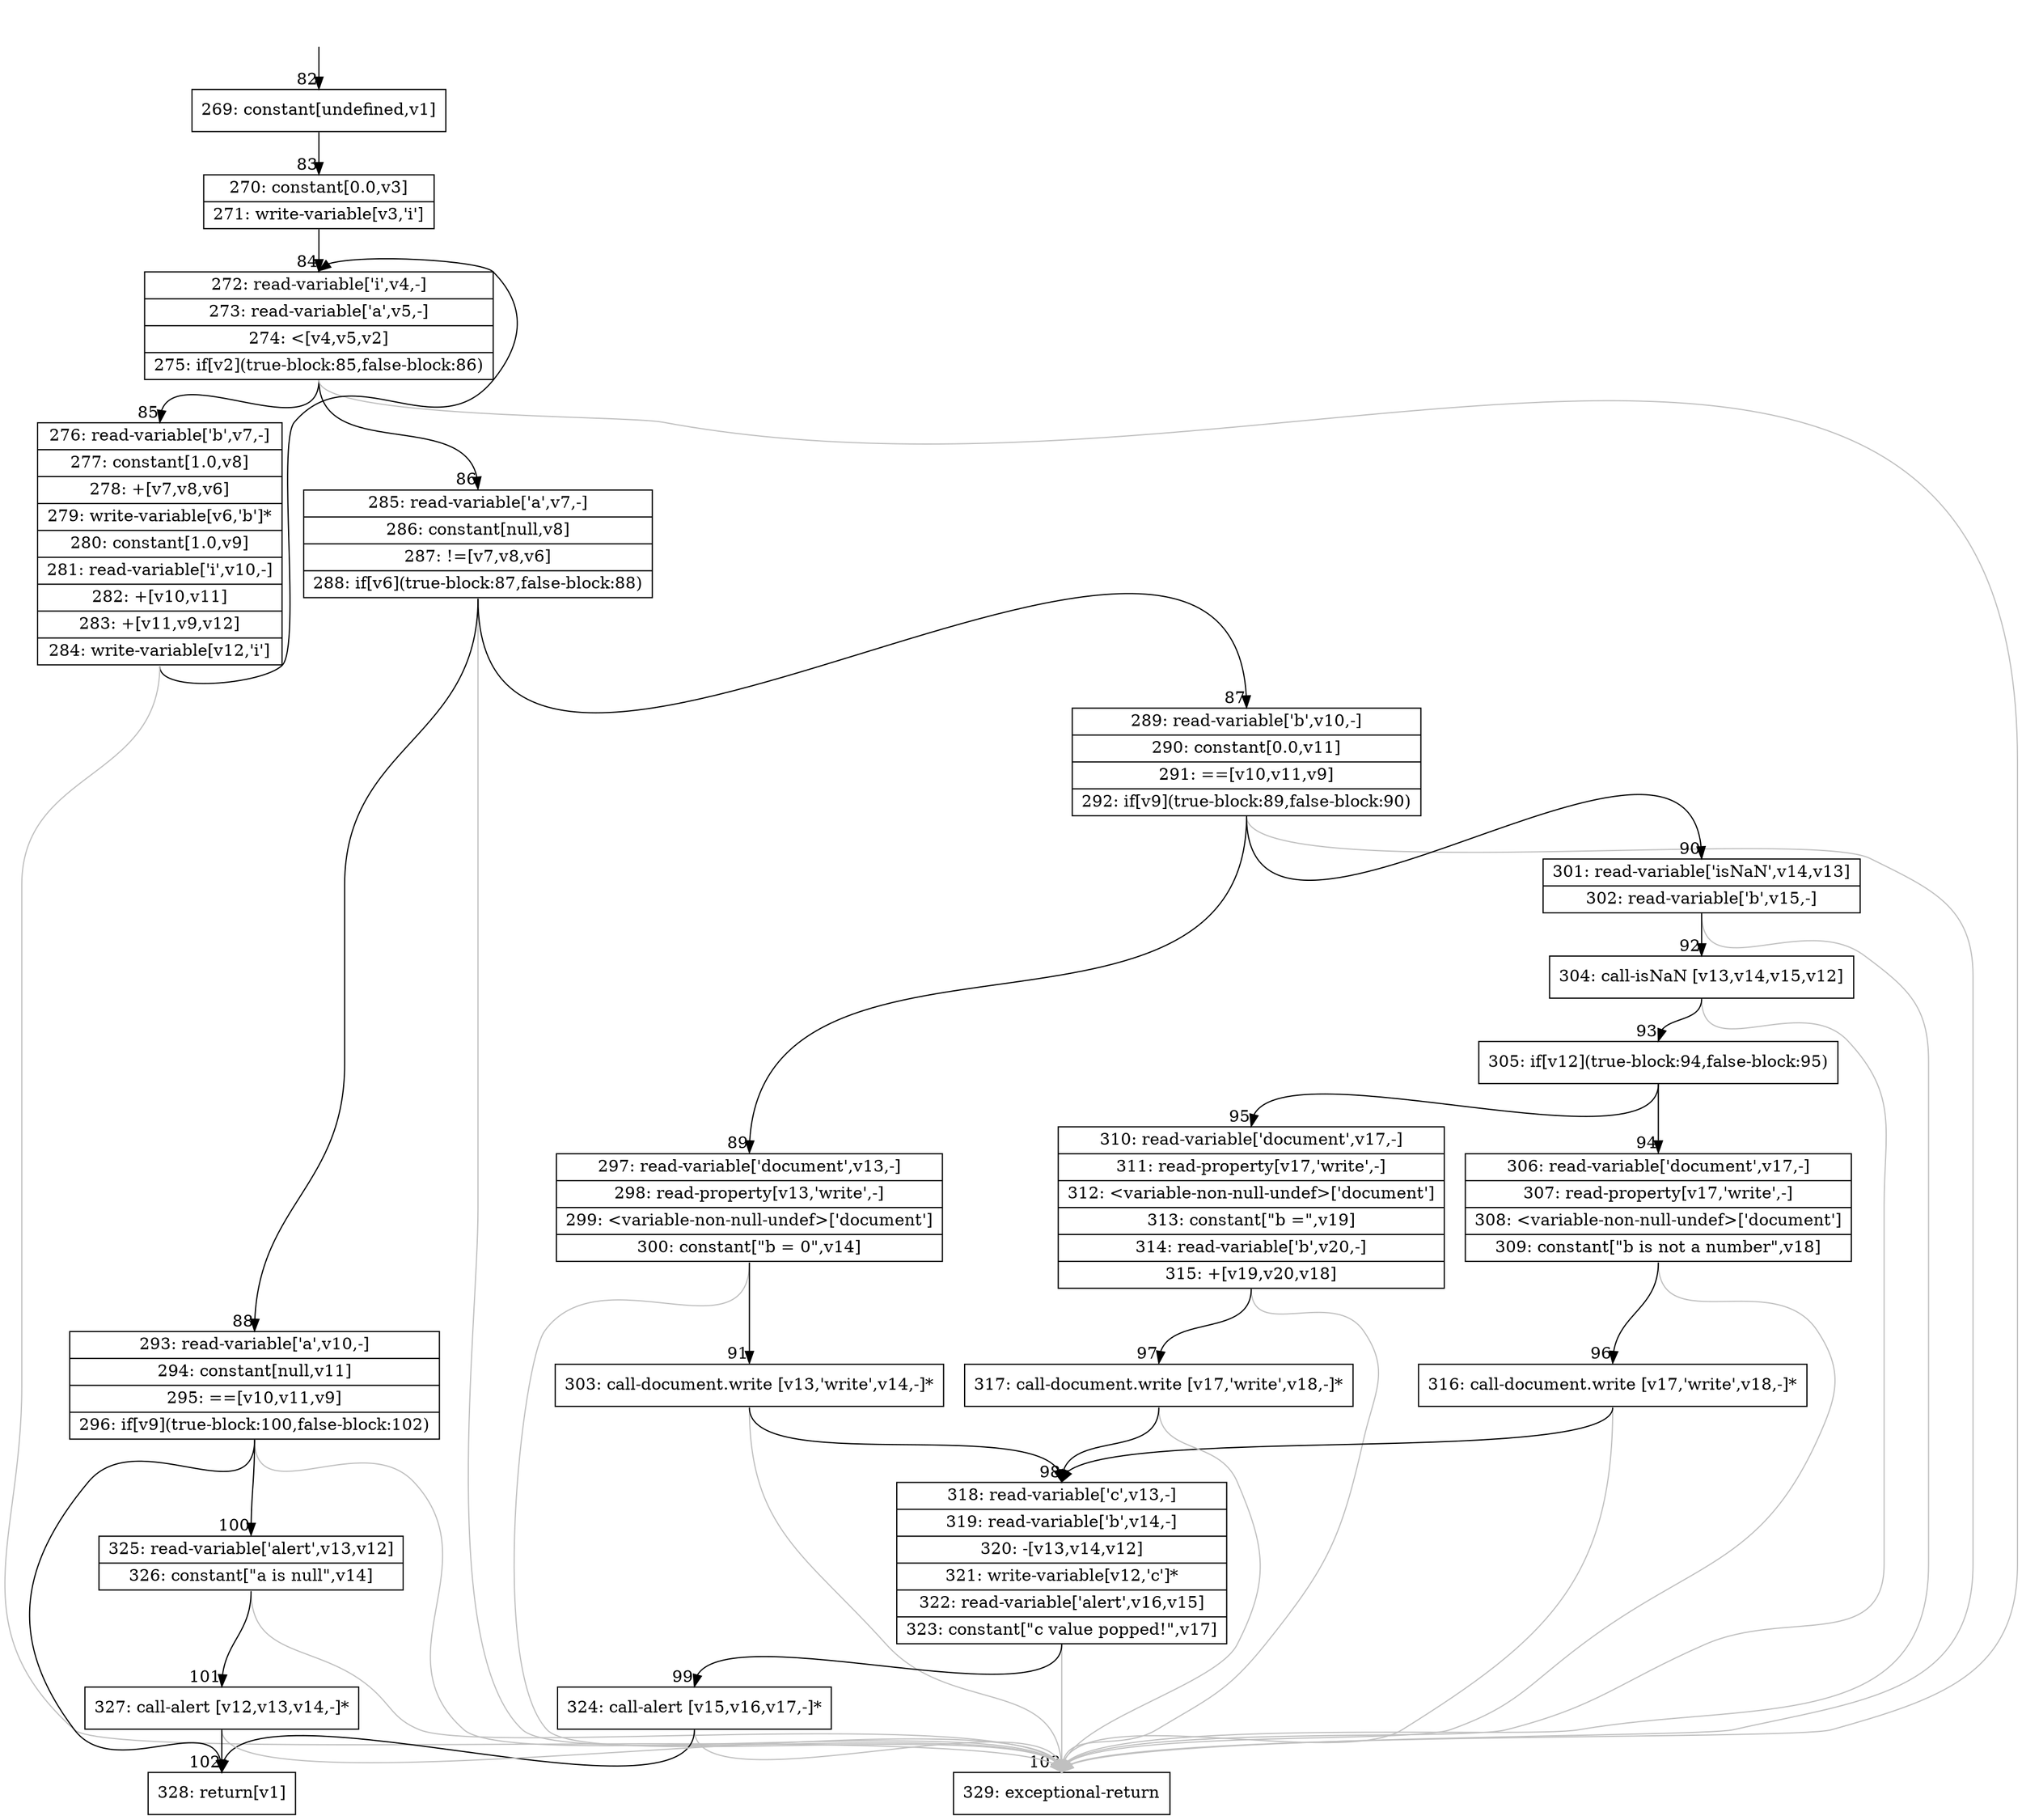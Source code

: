 digraph {
rankdir="TD"
BB_entry8[shape=none,label=""];
BB_entry8 -> BB82 [tailport=s, headport=n, headlabel="    82"]
BB82 [shape=record label="{269: constant[undefined,v1]}" ] 
BB82 -> BB83 [tailport=s, headport=n, headlabel="      83"]
BB83 [shape=record label="{270: constant[0.0,v3]|271: write-variable[v3,'i']}" ] 
BB83 -> BB84 [tailport=s, headport=n, headlabel="      84"]
BB84 [shape=record label="{272: read-variable['i',v4,-]|273: read-variable['a',v5,-]|274: \<[v4,v5,v2]|275: if[v2](true-block:85,false-block:86)}" ] 
BB84 -> BB85 [tailport=s, headport=n, headlabel="      85"]
BB84 -> BB86 [tailport=s, headport=n, headlabel="      86"]
BB84 -> BB103 [tailport=s, headport=n, color=gray, headlabel="      103"]
BB85 [shape=record label="{276: read-variable['b',v7,-]|277: constant[1.0,v8]|278: +[v7,v8,v6]|279: write-variable[v6,'b']*|280: constant[1.0,v9]|281: read-variable['i',v10,-]|282: +[v10,v11]|283: +[v11,v9,v12]|284: write-variable[v12,'i']}" ] 
BB85 -> BB84 [tailport=s, headport=n]
BB85 -> BB103 [tailport=s, headport=n, color=gray]
BB86 [shape=record label="{285: read-variable['a',v7,-]|286: constant[null,v8]|287: !=[v7,v8,v6]|288: if[v6](true-block:87,false-block:88)}" ] 
BB86 -> BB87 [tailport=s, headport=n, headlabel="      87"]
BB86 -> BB88 [tailport=s, headport=n, headlabel="      88"]
BB86 -> BB103 [tailport=s, headport=n, color=gray]
BB87 [shape=record label="{289: read-variable['b',v10,-]|290: constant[0.0,v11]|291: ==[v10,v11,v9]|292: if[v9](true-block:89,false-block:90)}" ] 
BB87 -> BB89 [tailport=s, headport=n, headlabel="      89"]
BB87 -> BB90 [tailport=s, headport=n, headlabel="      90"]
BB87 -> BB103 [tailport=s, headport=n, color=gray]
BB88 [shape=record label="{293: read-variable['a',v10,-]|294: constant[null,v11]|295: ==[v10,v11,v9]|296: if[v9](true-block:100,false-block:102)}" ] 
BB88 -> BB100 [tailport=s, headport=n, headlabel="      100"]
BB88 -> BB102 [tailport=s, headport=n, headlabel="      102"]
BB88 -> BB103 [tailport=s, headport=n, color=gray]
BB89 [shape=record label="{297: read-variable['document',v13,-]|298: read-property[v13,'write',-]|299: \<variable-non-null-undef\>['document']|300: constant[\"b = 0\",v14]}" ] 
BB89 -> BB91 [tailport=s, headport=n, headlabel="      91"]
BB89 -> BB103 [tailport=s, headport=n, color=gray]
BB90 [shape=record label="{301: read-variable['isNaN',v14,v13]|302: read-variable['b',v15,-]}" ] 
BB90 -> BB92 [tailport=s, headport=n, headlabel="      92"]
BB90 -> BB103 [tailport=s, headport=n, color=gray]
BB91 [shape=record label="{303: call-document.write [v13,'write',v14,-]*}" ] 
BB91 -> BB98 [tailport=s, headport=n, headlabel="      98"]
BB91 -> BB103 [tailport=s, headport=n, color=gray]
BB92 [shape=record label="{304: call-isNaN [v13,v14,v15,v12]}" ] 
BB92 -> BB93 [tailport=s, headport=n, headlabel="      93"]
BB92 -> BB103 [tailport=s, headport=n, color=gray]
BB93 [shape=record label="{305: if[v12](true-block:94,false-block:95)}" ] 
BB93 -> BB94 [tailport=s, headport=n, headlabel="      94"]
BB93 -> BB95 [tailport=s, headport=n, headlabel="      95"]
BB94 [shape=record label="{306: read-variable['document',v17,-]|307: read-property[v17,'write',-]|308: \<variable-non-null-undef\>['document']|309: constant[\"b is not a number\",v18]}" ] 
BB94 -> BB96 [tailport=s, headport=n, headlabel="      96"]
BB94 -> BB103 [tailport=s, headport=n, color=gray]
BB95 [shape=record label="{310: read-variable['document',v17,-]|311: read-property[v17,'write',-]|312: \<variable-non-null-undef\>['document']|313: constant[\"b =\",v19]|314: read-variable['b',v20,-]|315: +[v19,v20,v18]}" ] 
BB95 -> BB97 [tailport=s, headport=n, headlabel="      97"]
BB95 -> BB103 [tailport=s, headport=n, color=gray]
BB96 [shape=record label="{316: call-document.write [v17,'write',v18,-]*}" ] 
BB96 -> BB98 [tailport=s, headport=n]
BB96 -> BB103 [tailport=s, headport=n, color=gray]
BB97 [shape=record label="{317: call-document.write [v17,'write',v18,-]*}" ] 
BB97 -> BB98 [tailport=s, headport=n]
BB97 -> BB103 [tailport=s, headport=n, color=gray]
BB98 [shape=record label="{318: read-variable['c',v13,-]|319: read-variable['b',v14,-]|320: -[v13,v14,v12]|321: write-variable[v12,'c']*|322: read-variable['alert',v16,v15]|323: constant[\"c value popped!\",v17]}" ] 
BB98 -> BB99 [tailport=s, headport=n, headlabel="      99"]
BB98 -> BB103 [tailport=s, headport=n, color=gray]
BB99 [shape=record label="{324: call-alert [v15,v16,v17,-]*}" ] 
BB99 -> BB102 [tailport=s, headport=n]
BB99 -> BB103 [tailport=s, headport=n, color=gray]
BB100 [shape=record label="{325: read-variable['alert',v13,v12]|326: constant[\"a is null\",v14]}" ] 
BB100 -> BB101 [tailport=s, headport=n, headlabel="      101"]
BB100 -> BB103 [tailport=s, headport=n, color=gray]
BB101 [shape=record label="{327: call-alert [v12,v13,v14,-]*}" ] 
BB101 -> BB102 [tailport=s, headport=n]
BB101 -> BB103 [tailport=s, headport=n, color=gray]
BB102 [shape=record label="{328: return[v1]}" ] 
BB103 [shape=record label="{329: exceptional-return}" ] 
//#$~ 174
}
